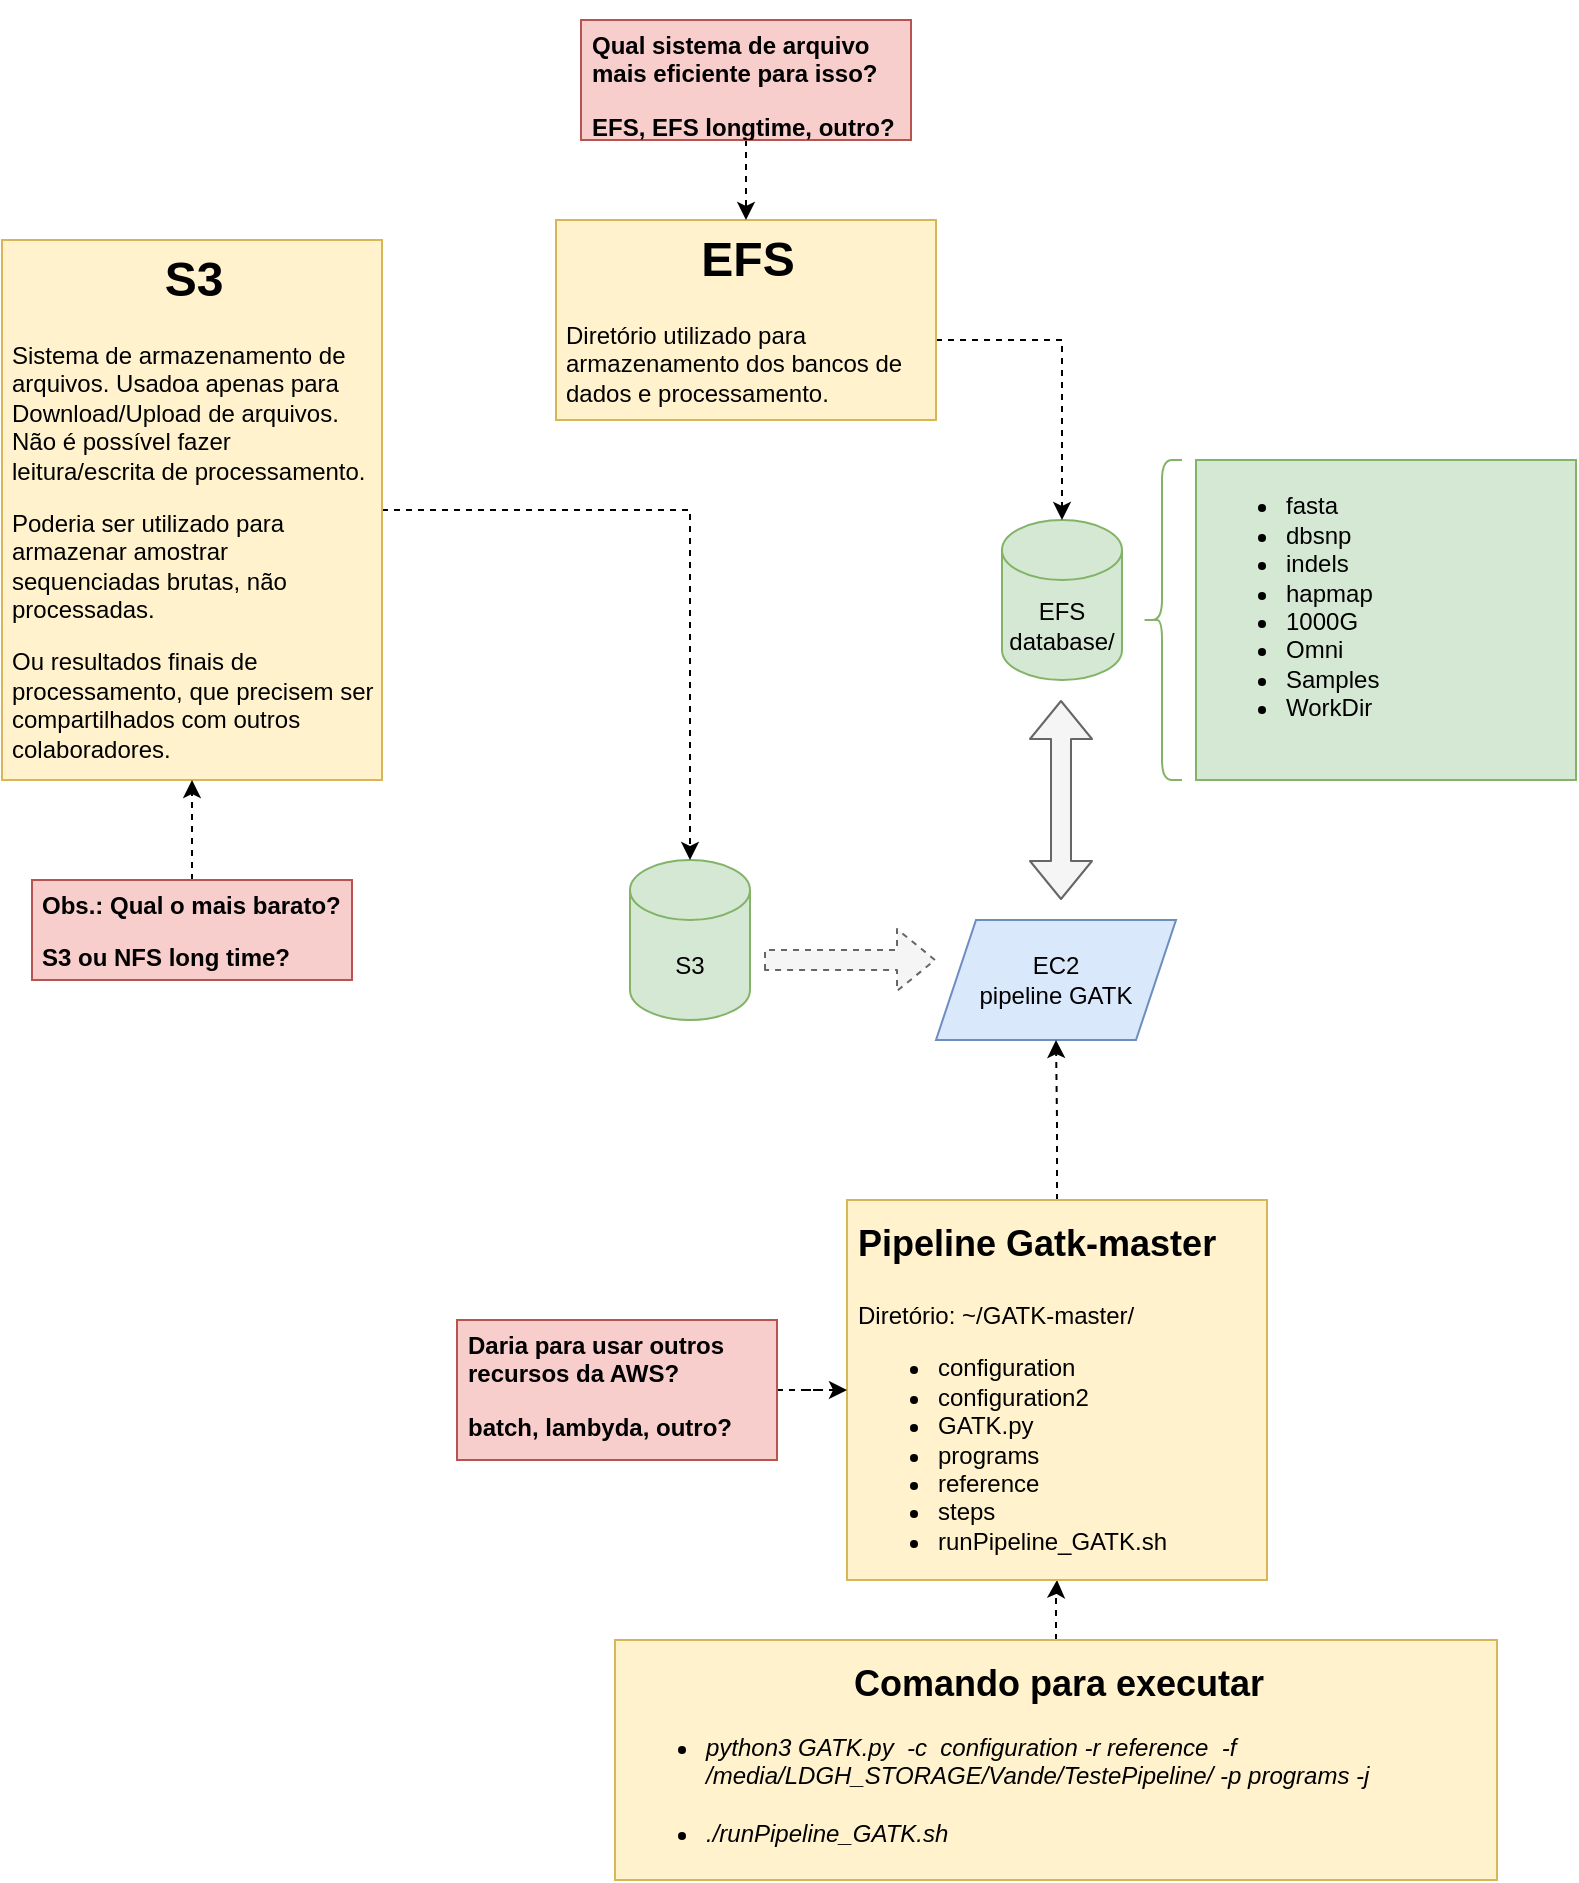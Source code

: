 <mxfile version="14.7.7" type="github">
  <diagram id="C5RBs43oDa-KdzZeNtuy" name="Page-1">
    <mxGraphModel dx="1340" dy="805" grid="1" gridSize="10" guides="1" tooltips="1" connect="1" arrows="1" fold="1" page="1" pageScale="1" pageWidth="827" pageHeight="1169" math="0" shadow="0">
      <root>
        <mxCell id="WIyWlLk6GJQsqaUBKTNV-0" />
        <mxCell id="WIyWlLk6GJQsqaUBKTNV-1" parent="WIyWlLk6GJQsqaUBKTNV-0" />
        <mxCell id="JCo3osOA3Qmf99k1e3xK-1" value="S3" style="shape=cylinder3;whiteSpace=wrap;html=1;boundedLbl=1;backgroundOutline=1;size=15;fillColor=#d5e8d4;strokeColor=#82b366;" vertex="1" parent="WIyWlLk6GJQsqaUBKTNV-1">
          <mxGeometry x="344" y="430" width="60" height="80" as="geometry" />
        </mxCell>
        <mxCell id="JCo3osOA3Qmf99k1e3xK-2" value="EFS&lt;br&gt;database/" style="shape=cylinder3;whiteSpace=wrap;html=1;boundedLbl=1;backgroundOutline=1;size=15;fillColor=#d5e8d4;strokeColor=#82b366;" vertex="1" parent="WIyWlLk6GJQsqaUBKTNV-1">
          <mxGeometry x="530" y="260" width="60" height="80" as="geometry" />
        </mxCell>
        <mxCell id="JCo3osOA3Qmf99k1e3xK-3" value="" style="shape=curlyBracket;whiteSpace=wrap;html=1;rounded=1;fillColor=#d5e8d4;strokeColor=#82b366;" vertex="1" parent="WIyWlLk6GJQsqaUBKTNV-1">
          <mxGeometry x="600" y="230" width="20" height="160" as="geometry" />
        </mxCell>
        <mxCell id="JCo3osOA3Qmf99k1e3xK-10" value="" style="shape=flexArrow;endArrow=classic;startArrow=none;html=1;startFill=0;fillColor=#f5f5f5;strokeColor=#666666;dashed=1;" edge="1" parent="WIyWlLk6GJQsqaUBKTNV-1">
          <mxGeometry width="100" height="100" relative="1" as="geometry">
            <mxPoint x="411" y="480" as="sourcePoint" />
            <mxPoint x="497" y="480" as="targetPoint" />
          </mxGeometry>
        </mxCell>
        <mxCell id="JCo3osOA3Qmf99k1e3xK-15" value="" style="shape=flexArrow;endArrow=classic;startArrow=classic;html=1;fillColor=#f5f5f5;strokeColor=#666666;" edge="1" parent="WIyWlLk6GJQsqaUBKTNV-1">
          <mxGeometry width="100" height="100" relative="1" as="geometry">
            <mxPoint x="559.5" y="450" as="sourcePoint" />
            <mxPoint x="559.5" y="350" as="targetPoint" />
          </mxGeometry>
        </mxCell>
        <mxCell id="JCo3osOA3Qmf99k1e3xK-16" value="EC2&lt;br&gt;pipeline GATK" style="shape=parallelogram;perimeter=parallelogramPerimeter;whiteSpace=wrap;html=1;fixedSize=1;fillColor=#dae8fc;strokeColor=#6c8ebf;" vertex="1" parent="WIyWlLk6GJQsqaUBKTNV-1">
          <mxGeometry x="497" y="460" width="120" height="60" as="geometry" />
        </mxCell>
        <mxCell id="JCo3osOA3Qmf99k1e3xK-17" value="&lt;div&gt;&lt;br&gt;&lt;/div&gt;&lt;ul&gt;&lt;li&gt;fasta&lt;/li&gt;&lt;li&gt;dbsnp&lt;/li&gt;&lt;li&gt;indels&lt;/li&gt;&lt;li&gt;hapmap&lt;/li&gt;&lt;li&gt;1000G&lt;/li&gt;&lt;li&gt;Omni&lt;/li&gt;&lt;li&gt;Samples&lt;/li&gt;&lt;li&gt;WorkDir&lt;/li&gt;&lt;/ul&gt;" style="text;html=1;strokeColor=#82b366;fillColor=#d5e8d4;spacing=5;spacingTop=-20;whiteSpace=wrap;overflow=hidden;rounded=0;" vertex="1" parent="WIyWlLk6GJQsqaUBKTNV-1">
          <mxGeometry x="627" y="230" width="190" height="160" as="geometry" />
        </mxCell>
        <mxCell id="JCo3osOA3Qmf99k1e3xK-22" style="edgeStyle=orthogonalEdgeStyle;rounded=0;orthogonalLoop=1;jettySize=auto;html=1;entryX=0.5;entryY=0;entryDx=0;entryDy=0;entryPerimeter=0;dashed=1;startArrow=none;startFill=0;" edge="1" parent="WIyWlLk6GJQsqaUBKTNV-1" source="JCo3osOA3Qmf99k1e3xK-18" target="JCo3osOA3Qmf99k1e3xK-1">
          <mxGeometry relative="1" as="geometry">
            <Array as="points">
              <mxPoint x="374" y="255" />
            </Array>
          </mxGeometry>
        </mxCell>
        <mxCell id="JCo3osOA3Qmf99k1e3xK-18" value="&lt;h1 style=&quot;text-align: center&quot;&gt;S3&lt;/h1&gt;&lt;p&gt;Sistema de armazenamento de arquivos. Usadoa apenas para Download/Upload de arquivos. Não é possível fazer leitura/escrita de processamento.&lt;/p&gt;&lt;p&gt;Poderia ser utilizado para armazenar amostrar sequenciadas brutas, não processadas.&lt;/p&gt;&lt;p&gt;Ou resultados finais de processamento, que precisem ser compartilhados com outros colaboradores.&lt;/p&gt;&lt;p&gt;&lt;br&gt;&lt;/p&gt;&lt;p&gt;&lt;br&gt;&lt;/p&gt;&lt;p&gt;&lt;br&gt;&lt;/p&gt;" style="text;html=1;strokeColor=#d6b656;fillColor=#fff2cc;spacing=5;spacingTop=-20;whiteSpace=wrap;overflow=hidden;rounded=0;" vertex="1" parent="WIyWlLk6GJQsqaUBKTNV-1">
          <mxGeometry x="30" y="120" width="190" height="270" as="geometry" />
        </mxCell>
        <mxCell id="JCo3osOA3Qmf99k1e3xK-24" style="edgeStyle=orthogonalEdgeStyle;rounded=0;orthogonalLoop=1;jettySize=auto;html=1;entryX=0.5;entryY=1;entryDx=0;entryDy=0;dashed=1;startArrow=none;startFill=0;" edge="1" parent="WIyWlLk6GJQsqaUBKTNV-1" source="JCo3osOA3Qmf99k1e3xK-19" target="JCo3osOA3Qmf99k1e3xK-20">
          <mxGeometry relative="1" as="geometry" />
        </mxCell>
        <mxCell id="JCo3osOA3Qmf99k1e3xK-19" value="&lt;h1&gt;&lt;div style=&quot;text-align: center ; font-weight: 400&quot;&gt;&lt;b&gt;&lt;font style=&quot;font-size: 18px&quot;&gt;Comando para executar&lt;/font&gt;&lt;/b&gt;&lt;/div&gt;&lt;div style=&quot;font-size: 12px ; font-weight: 400&quot;&gt;&lt;ul&gt;&lt;li&gt;&lt;i&gt;python3 GATK.py&amp;nbsp; -c&amp;nbsp; configuration -r reference&amp;nbsp; -f /media/LDGH_STORAGE/Vande/TestePipeline/ -p programs -j&lt;br&gt;&lt;br&gt;&lt;/i&gt;&lt;/li&gt;&lt;li&gt;&lt;i&gt;./runPipeline_GATK.sh&lt;/i&gt;&lt;br&gt;&lt;/li&gt;&lt;/ul&gt;&lt;/div&gt;&lt;/h1&gt;" style="text;html=1;strokeColor=#d6b656;fillColor=#fff2cc;spacing=5;spacingTop=-20;whiteSpace=wrap;overflow=hidden;rounded=0;" vertex="1" parent="WIyWlLk6GJQsqaUBKTNV-1">
          <mxGeometry x="336.5" y="820" width="441" height="120" as="geometry" />
        </mxCell>
        <mxCell id="JCo3osOA3Qmf99k1e3xK-23" style="edgeStyle=orthogonalEdgeStyle;rounded=0;orthogonalLoop=1;jettySize=auto;html=1;dashed=1;startArrow=none;startFill=0;entryX=0.5;entryY=1;entryDx=0;entryDy=0;" edge="1" parent="WIyWlLk6GJQsqaUBKTNV-1" source="JCo3osOA3Qmf99k1e3xK-20" target="JCo3osOA3Qmf99k1e3xK-16">
          <mxGeometry relative="1" as="geometry">
            <mxPoint x="553" y="530" as="targetPoint" />
          </mxGeometry>
        </mxCell>
        <mxCell id="JCo3osOA3Qmf99k1e3xK-20" value="&lt;h1 style=&quot;text-align: center&quot;&gt;&lt;font style=&quot;font-size: 18px&quot;&gt;Pipeline Gatk-master&lt;/font&gt;&lt;/h1&gt;&lt;p&gt;Diretório: ~/GATK-master/&lt;/p&gt;&lt;p&gt;&lt;/p&gt;&lt;ul&gt;&lt;li&gt;configuration&lt;/li&gt;&lt;li&gt;configuration2&lt;/li&gt;&lt;li&gt;GATK.py&lt;/li&gt;&lt;li&gt;programs&lt;/li&gt;&lt;li&gt;reference&lt;/li&gt;&lt;li&gt;steps&lt;/li&gt;&lt;li&gt;runPipeline_GATK.sh&lt;/li&gt;&lt;/ul&gt;&lt;div&gt;&lt;br&gt;&lt;/div&gt;&lt;p&gt;&lt;/p&gt;" style="text;html=1;strokeColor=#d6b656;fillColor=#fff2cc;spacing=5;spacingTop=-20;whiteSpace=wrap;overflow=hidden;rounded=0;" vertex="1" parent="WIyWlLk6GJQsqaUBKTNV-1">
          <mxGeometry x="452.5" y="600" width="210" height="190" as="geometry" />
        </mxCell>
        <mxCell id="JCo3osOA3Qmf99k1e3xK-26" style="edgeStyle=orthogonalEdgeStyle;rounded=0;orthogonalLoop=1;jettySize=auto;html=1;entryX=0.5;entryY=0;entryDx=0;entryDy=0;entryPerimeter=0;dashed=1;startArrow=none;startFill=0;" edge="1" parent="WIyWlLk6GJQsqaUBKTNV-1" source="JCo3osOA3Qmf99k1e3xK-25" target="JCo3osOA3Qmf99k1e3xK-2">
          <mxGeometry relative="1" as="geometry">
            <Array as="points">
              <mxPoint x="560" y="170" />
            </Array>
          </mxGeometry>
        </mxCell>
        <mxCell id="JCo3osOA3Qmf99k1e3xK-25" value="&lt;h1 style=&quot;text-align: center&quot;&gt;EFS&lt;/h1&gt;&lt;p&gt;Diretório utilizado para armazenamento dos bancos de dados e processamento.&lt;/p&gt;&lt;p&gt;&lt;br&gt;&lt;/p&gt;" style="text;html=1;strokeColor=#d6b656;fillColor=#fff2cc;spacing=5;spacingTop=-20;whiteSpace=wrap;overflow=hidden;rounded=0;" vertex="1" parent="WIyWlLk6GJQsqaUBKTNV-1">
          <mxGeometry x="307" y="110" width="190" height="100" as="geometry" />
        </mxCell>
        <mxCell id="JCo3osOA3Qmf99k1e3xK-33" style="edgeStyle=orthogonalEdgeStyle;rounded=0;orthogonalLoop=1;jettySize=auto;html=1;entryX=0.5;entryY=1;entryDx=0;entryDy=0;dashed=1;startArrow=none;startFill=0;" edge="1" parent="WIyWlLk6GJQsqaUBKTNV-1" source="JCo3osOA3Qmf99k1e3xK-27" target="JCo3osOA3Qmf99k1e3xK-18">
          <mxGeometry relative="1" as="geometry" />
        </mxCell>
        <mxCell id="JCo3osOA3Qmf99k1e3xK-27" value="&lt;h1&gt;&lt;p style=&quot;font-size: 12px ; font-weight: 400&quot;&gt;&lt;b&gt;Obs.: Qual o mais barato?&lt;/b&gt;&lt;/p&gt;&lt;p style=&quot;font-size: 12px ; font-weight: 400&quot;&gt;&lt;b&gt;S3 ou NFS long time?&lt;/b&gt;&lt;/p&gt;&lt;/h1&gt;" style="text;html=1;strokeColor=#b85450;fillColor=#f8cecc;spacing=5;spacingTop=-20;whiteSpace=wrap;overflow=hidden;rounded=0;" vertex="1" parent="WIyWlLk6GJQsqaUBKTNV-1">
          <mxGeometry x="45" y="440" width="160" height="50" as="geometry" />
        </mxCell>
        <mxCell id="JCo3osOA3Qmf99k1e3xK-35" style="edgeStyle=orthogonalEdgeStyle;rounded=0;orthogonalLoop=1;jettySize=auto;html=1;entryX=0.5;entryY=0;entryDx=0;entryDy=0;dashed=1;startArrow=none;startFill=0;" edge="1" parent="WIyWlLk6GJQsqaUBKTNV-1" source="JCo3osOA3Qmf99k1e3xK-34" target="JCo3osOA3Qmf99k1e3xK-25">
          <mxGeometry relative="1" as="geometry" />
        </mxCell>
        <mxCell id="JCo3osOA3Qmf99k1e3xK-34" value="&lt;h1&gt;&lt;p style=&quot;font-size: 12px ; font-weight: 400&quot;&gt;&lt;b&gt;Qual sistema de arquivo mais eficiente para isso?&lt;/b&gt;&lt;/p&gt;&lt;p style=&quot;font-size: 12px ; font-weight: 400&quot;&gt;&lt;b&gt;EFS, EFS longtime, outro?&lt;/b&gt;&lt;/p&gt;&lt;/h1&gt;" style="text;html=1;strokeColor=#b85450;fillColor=#f8cecc;spacing=5;spacingTop=-20;whiteSpace=wrap;overflow=hidden;rounded=0;" vertex="1" parent="WIyWlLk6GJQsqaUBKTNV-1">
          <mxGeometry x="319.5" y="10" width="165" height="60" as="geometry" />
        </mxCell>
        <mxCell id="JCo3osOA3Qmf99k1e3xK-37" style="edgeStyle=orthogonalEdgeStyle;rounded=0;orthogonalLoop=1;jettySize=auto;html=1;entryX=0;entryY=0.5;entryDx=0;entryDy=0;dashed=1;startArrow=none;startFill=0;" edge="1" parent="WIyWlLk6GJQsqaUBKTNV-1" source="JCo3osOA3Qmf99k1e3xK-36" target="JCo3osOA3Qmf99k1e3xK-20">
          <mxGeometry relative="1" as="geometry" />
        </mxCell>
        <mxCell id="JCo3osOA3Qmf99k1e3xK-36" value="&lt;h1&gt;&lt;p style=&quot;font-size: 12px&quot;&gt;Daria para usar outros recursos da AWS?&lt;/p&gt;&lt;p style=&quot;font-size: 12px&quot;&gt;batch, lambyda, outro?&lt;/p&gt;&lt;p style=&quot;font-size: 12px&quot;&gt;&lt;br&gt;&lt;/p&gt;&lt;/h1&gt;" style="text;html=1;strokeColor=#b85450;fillColor=#f8cecc;spacing=5;spacingTop=-20;whiteSpace=wrap;overflow=hidden;rounded=0;" vertex="1" parent="WIyWlLk6GJQsqaUBKTNV-1">
          <mxGeometry x="257.5" y="660" width="160" height="70" as="geometry" />
        </mxCell>
      </root>
    </mxGraphModel>
  </diagram>
</mxfile>
